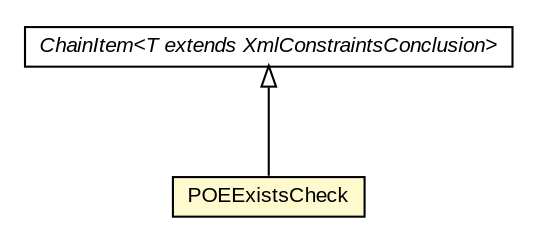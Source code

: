 #!/usr/local/bin/dot
#
# Class diagram 
# Generated by UMLGraph version R5_6-24-gf6e263 (http://www.umlgraph.org/)
#

digraph G {
	edge [fontname="arial",fontsize=10,labelfontname="arial",labelfontsize=10];
	node [fontname="arial",fontsize=10,shape=plaintext];
	nodesep=0.25;
	ranksep=0.5;
	// eu.europa.esig.dss.validation.process.ChainItem<T extends eu.europa.esig.dss.jaxb.detailedreport.XmlConstraintsConclusion>
	c486519 [label=<<table title="eu.europa.esig.dss.validation.process.ChainItem" border="0" cellborder="1" cellspacing="0" cellpadding="2" port="p" href="../../../../ChainItem.html">
		<tr><td><table border="0" cellspacing="0" cellpadding="1">
<tr><td align="center" balign="center"><font face="arial italic"> ChainItem&lt;T extends XmlConstraintsConclusion&gt; </font></td></tr>
		</table></td></tr>
		</table>>, URL="../../../../ChainItem.html", fontname="arial", fontcolor="black", fontsize=10.0];
	// eu.europa.esig.dss.validation.process.vpfswatsp.checks.psv.checks.POEExistsCheck
	c486678 [label=<<table title="eu.europa.esig.dss.validation.process.vpfswatsp.checks.psv.checks.POEExistsCheck" border="0" cellborder="1" cellspacing="0" cellpadding="2" port="p" bgcolor="lemonChiffon" href="./POEExistsCheck.html">
		<tr><td><table border="0" cellspacing="0" cellpadding="1">
<tr><td align="center" balign="center"> POEExistsCheck </td></tr>
		</table></td></tr>
		</table>>, URL="./POEExistsCheck.html", fontname="arial", fontcolor="black", fontsize=10.0];
	//eu.europa.esig.dss.validation.process.vpfswatsp.checks.psv.checks.POEExistsCheck extends eu.europa.esig.dss.validation.process.ChainItem<eu.europa.esig.dss.jaxb.detailedreport.XmlPSV>
	c486519:p -> c486678:p [dir=back,arrowtail=empty];
}

